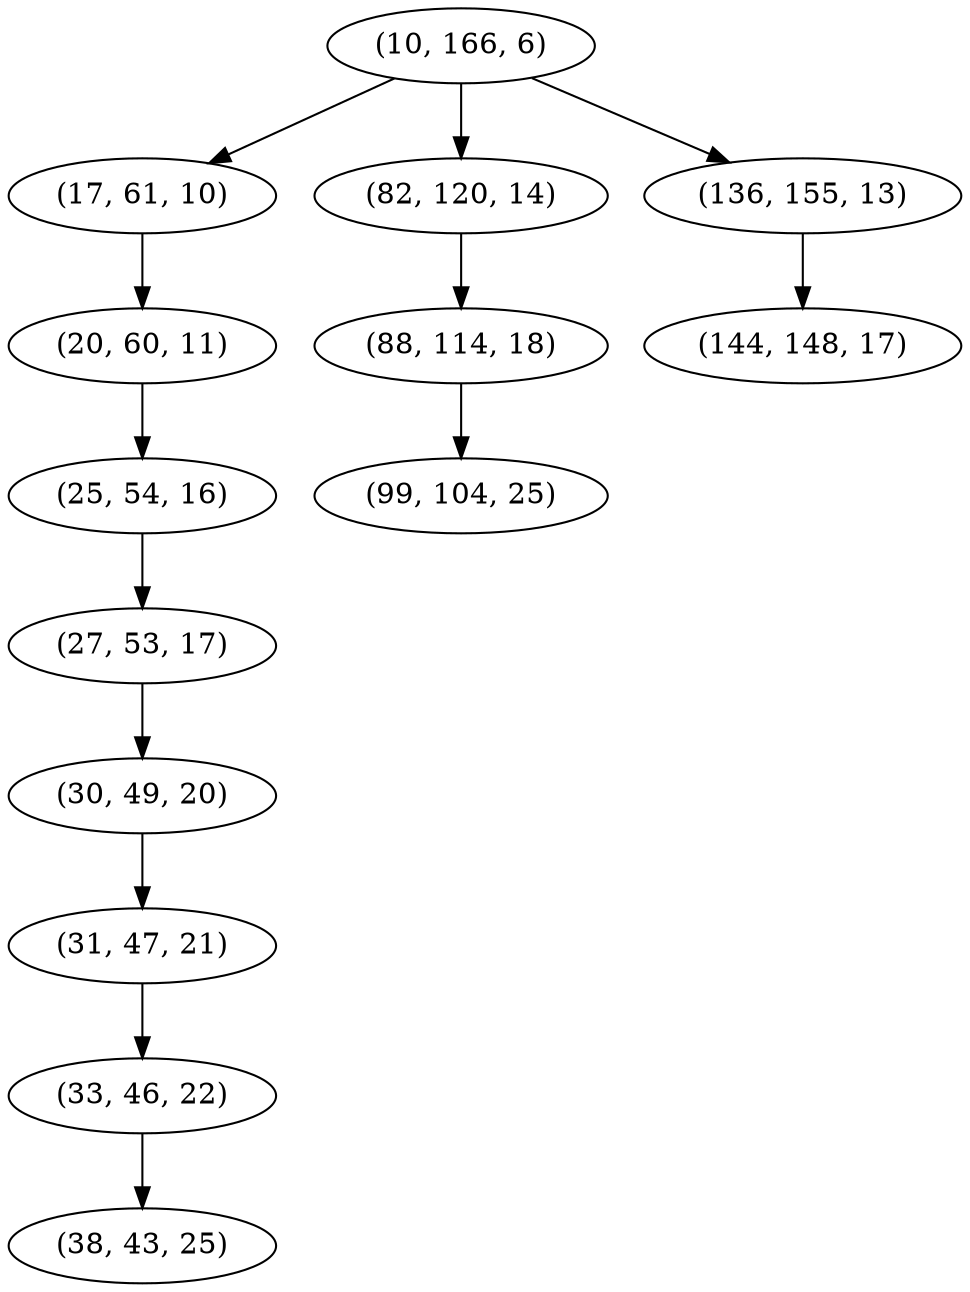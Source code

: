 digraph tree {
    "(10, 166, 6)";
    "(17, 61, 10)";
    "(20, 60, 11)";
    "(25, 54, 16)";
    "(27, 53, 17)";
    "(30, 49, 20)";
    "(31, 47, 21)";
    "(33, 46, 22)";
    "(38, 43, 25)";
    "(82, 120, 14)";
    "(88, 114, 18)";
    "(99, 104, 25)";
    "(136, 155, 13)";
    "(144, 148, 17)";
    "(10, 166, 6)" -> "(17, 61, 10)";
    "(10, 166, 6)" -> "(82, 120, 14)";
    "(10, 166, 6)" -> "(136, 155, 13)";
    "(17, 61, 10)" -> "(20, 60, 11)";
    "(20, 60, 11)" -> "(25, 54, 16)";
    "(25, 54, 16)" -> "(27, 53, 17)";
    "(27, 53, 17)" -> "(30, 49, 20)";
    "(30, 49, 20)" -> "(31, 47, 21)";
    "(31, 47, 21)" -> "(33, 46, 22)";
    "(33, 46, 22)" -> "(38, 43, 25)";
    "(82, 120, 14)" -> "(88, 114, 18)";
    "(88, 114, 18)" -> "(99, 104, 25)";
    "(136, 155, 13)" -> "(144, 148, 17)";
}
